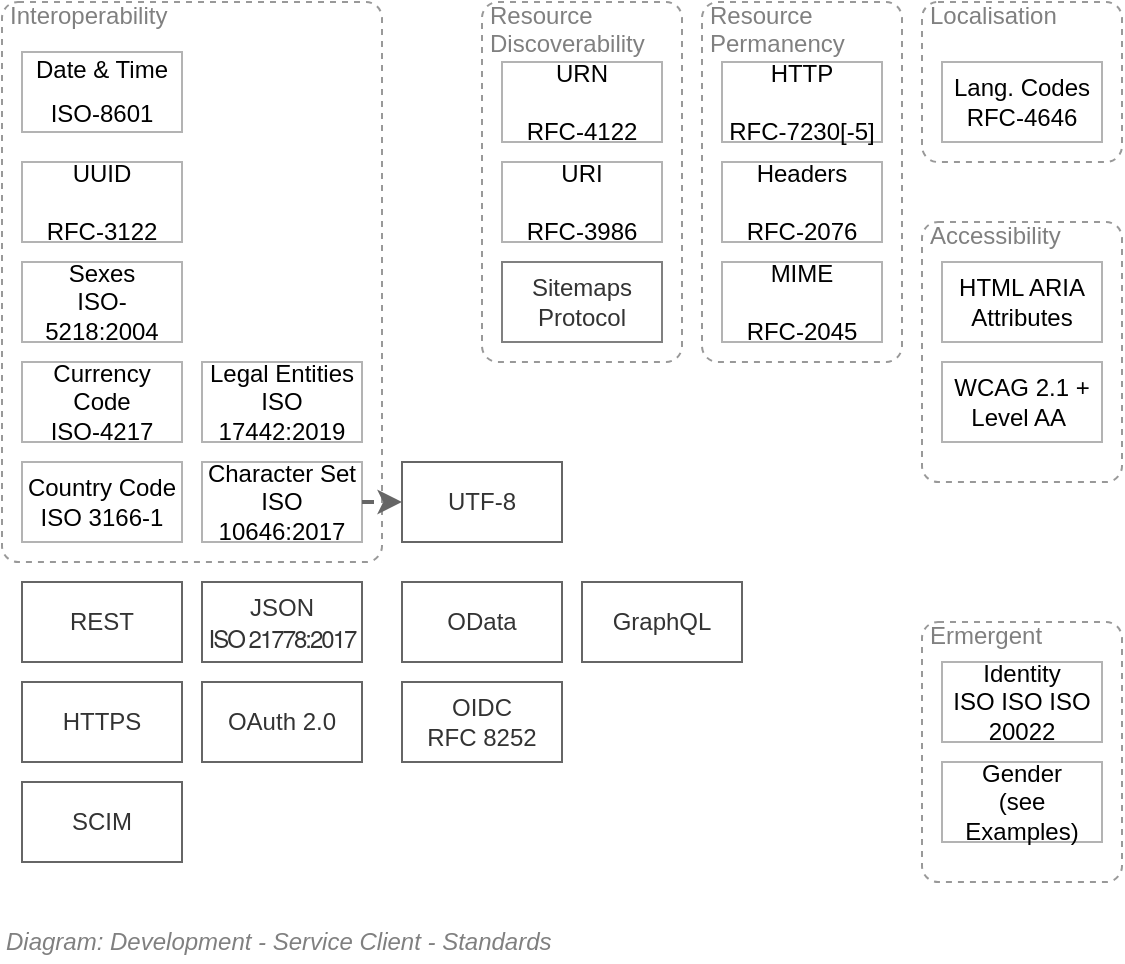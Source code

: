 <mxfile version="20.2.4" type="google"><diagram id="5kDRniobCyGmCsl-6zRg" name="Page-1"><mxGraphModel grid="1" page="1" gridSize="10" guides="1" tooltips="1" connect="1" arrows="1" fold="1" pageScale="1" pageWidth="827" pageHeight="1169" math="0" shadow="0"><root><mxCell id="0"/><mxCell id="1" parent="0"/><mxCell id="xXXLyAdaG_NIrMpsBDPj-1" value="Interoperability" style="rounded=1;whiteSpace=wrap;html=1;strokeColor=#999999;strokeWidth=1;fillColor=none;dashed=1;verticalAlign=top;align=left;spacingLeft=4;spacing=0;spacingTop=-5;fontColor=#808080;arcSize=16;absoluteArcSize=1;collapsible=0;container=1;recursiveResize=0;fontSize=12;" vertex="1" parent="1"><mxGeometry x="120" y="200" width="190" height="280" as="geometry"/></mxCell><UserObject label="&lt;p style=&quot;line-height: 90%&quot;&gt;Date &amp;amp; Time&lt;br style=&quot;font-size: 12px&quot;&gt;&lt;br&gt;ISO-8601&lt;/p&gt;" link="https://en.wikipedia.org/wiki/ISO_8601" id="xXXLyAdaG_NIrMpsBDPj-2"><mxCell style="rounded=0;whiteSpace=wrap;html=1;shadow=0;glass=0;comic=0;strokeColor=#B3B3B3;fillColor=none;fontSize=12;align=center;" vertex="1" parent="xXXLyAdaG_NIrMpsBDPj-1"><mxGeometry x="10" y="25" width="80" height="40" as="geometry"/></mxCell></UserObject><UserObject label="UUID&lt;br style=&quot;font-size: 12px;&quot;&gt;&lt;br style=&quot;font-size: 12px;&quot;&gt;RFC-3122" link="https://tools.ietf.org/html/rfc4122" id="xXXLyAdaG_NIrMpsBDPj-3"><mxCell style="rounded=0;whiteSpace=wrap;html=1;shadow=0;glass=0;comic=0;strokeColor=#B3B3B3;fillColor=none;fontSize=12;align=center;" vertex="1" parent="xXXLyAdaG_NIrMpsBDPj-1"><mxGeometry x="10" y="80" width="80" height="40" as="geometry"/></mxCell></UserObject><UserObject label="Sexes&lt;br&gt;ISO-5218:2004" link="https://www.iso.org/obp/ui/#iso:std:iso-iec:5218:ed-1:v2:en" id="xXXLyAdaG_NIrMpsBDPj-4"><mxCell style="rounded=0;whiteSpace=wrap;html=1;shadow=0;glass=0;comic=0;strokeColor=#B3B3B3;fillColor=none;fontSize=12;align=center;" vertex="1" parent="xXXLyAdaG_NIrMpsBDPj-1"><mxGeometry x="10" y="130" width="80" height="40" as="geometry"/></mxCell></UserObject><UserObject label="Currency Code&lt;br&gt;ISO-4217" link="https://en.wikipedia.org/wiki/ISO_4217" id="xXXLyAdaG_NIrMpsBDPj-5"><mxCell style="rounded=0;whiteSpace=wrap;html=1;shadow=0;glass=0;comic=0;strokeColor=#B3B3B3;fillColor=none;fontSize=12;align=center;" vertex="1" parent="xXXLyAdaG_NIrMpsBDPj-1"><mxGeometry x="10" y="180" width="80" height="40" as="geometry"/></mxCell></UserObject><UserObject label="Country Code&lt;br&gt;ISO 3166-1&lt;br&gt;" link="https://en.wikipedia.org/wiki/ISO_3166-1" id="xXXLyAdaG_NIrMpsBDPj-6"><mxCell style="rounded=0;whiteSpace=wrap;html=1;shadow=0;glass=0;comic=0;strokeColor=#B3B3B3;fillColor=none;fontSize=12;align=center;" vertex="1" parent="xXXLyAdaG_NIrMpsBDPj-1"><mxGeometry x="10" y="230" width="80" height="40" as="geometry"/></mxCell></UserObject><UserObject label="Character Set&lt;br&gt;ISO 10646:2017" link="https://www.iso.org/standard/69119.html" id="xXXLyAdaG_NIrMpsBDPj-7"><mxCell style="rounded=0;whiteSpace=wrap;html=1;shadow=0;glass=0;comic=0;strokeColor=#B3B3B3;fillColor=none;fontSize=12;align=center;" vertex="1" parent="xXXLyAdaG_NIrMpsBDPj-1"><mxGeometry x="100" y="230" width="80" height="40" as="geometry"/></mxCell></UserObject><UserObject label="Legal Entities&lt;br&gt;ISO 17442:2019" link="https://www.iso.org/standard/78829.html" id="xXXLyAdaG_NIrMpsBDPj-8"><mxCell style="rounded=0;whiteSpace=wrap;html=1;shadow=0;glass=0;comic=0;strokeColor=#B3B3B3;fillColor=none;fontSize=12;align=center;" vertex="1" parent="xXXLyAdaG_NIrMpsBDPj-1"><mxGeometry x="100" y="180" width="80" height="40" as="geometry"/></mxCell></UserObject><mxCell id="xXXLyAdaG_NIrMpsBDPj-9" value="Localisation" style="rounded=1;whiteSpace=wrap;html=1;strokeColor=#999999;strokeWidth=1;fillColor=none;dashed=1;verticalAlign=top;align=left;spacingLeft=4;spacing=0;spacingTop=-5;fontColor=#808080;arcSize=16;absoluteArcSize=1;collapsible=0;container=1;recursiveResize=0;fontSize=12;" vertex="1" parent="1"><mxGeometry x="580" y="200" width="100" height="80" as="geometry"/></mxCell><UserObject label="Lang. Codes&lt;br style=&quot;font-size: 12px&quot;&gt;RFC-4646" link="https://tools.ietf.org/html/rfc4646" id="xXXLyAdaG_NIrMpsBDPj-10"><mxCell style="rounded=0;whiteSpace=wrap;html=1;shadow=0;glass=0;comic=0;strokeColor=#B3B3B3;fillColor=none;fontSize=12;align=center;" vertex="1" parent="xXXLyAdaG_NIrMpsBDPj-9"><mxGeometry x="10" y="30" width="80" height="40" as="geometry"/></mxCell></UserObject><mxCell id="xXXLyAdaG_NIrMpsBDPj-11" value="Accessibility" style="rounded=1;whiteSpace=wrap;html=1;strokeColor=#999999;strokeWidth=1;fillColor=none;dashed=1;verticalAlign=top;align=left;spacingLeft=4;spacing=0;spacingTop=-5;fontColor=#808080;arcSize=16;absoluteArcSize=1;collapsible=0;container=1;recursiveResize=0;fontSize=12;" vertex="1" parent="1"><mxGeometry x="580" y="310" width="100" height="130" as="geometry"/></mxCell><UserObject label="HTML ARIA&lt;br&gt;Attributes" link="https://www.w3.org/TR/?tag=accessibility" id="xXXLyAdaG_NIrMpsBDPj-12"><mxCell style="rounded=0;whiteSpace=wrap;html=1;shadow=0;glass=0;comic=0;strokeColor=#B3B3B3;fillColor=none;fontSize=12;align=center;" vertex="1" parent="xXXLyAdaG_NIrMpsBDPj-11"><mxGeometry x="10" y="20" width="80" height="40" as="geometry"/></mxCell></UserObject><UserObject label="WCAG 2.1 + Level AA&amp;nbsp;" link="https://www.w3.org/TR/WCAG21/" id="xXXLyAdaG_NIrMpsBDPj-13"><mxCell style="rounded=0;whiteSpace=wrap;html=1;shadow=0;glass=0;comic=0;strokeColor=#B3B3B3;fillColor=none;fontSize=12;align=center;" vertex="1" parent="xXXLyAdaG_NIrMpsBDPj-11"><mxGeometry x="10" y="70" width="80" height="40" as="geometry"/></mxCell></UserObject><mxCell id="xXXLyAdaG_NIrMpsBDPj-14" value="Resource Discoverability" style="rounded=1;whiteSpace=wrap;html=1;strokeColor=#999999;strokeWidth=1;fillColor=none;dashed=1;verticalAlign=top;align=left;spacingLeft=4;spacing=0;spacingTop=-5;fontColor=#808080;arcSize=16;absoluteArcSize=1;collapsible=0;container=1;recursiveResize=0;fontSize=12;" vertex="1" parent="1"><mxGeometry x="360" y="200" width="100" height="180" as="geometry"/></mxCell><UserObject label="URI&lt;br style=&quot;font-size: 12px&quot;&gt;&lt;br&gt;RFC-3986" link="https://tools.ietf.org/html/rfc3986" id="xXXLyAdaG_NIrMpsBDPj-15"><mxCell style="rounded=0;whiteSpace=wrap;html=1;shadow=0;glass=0;comic=0;strokeColor=#B3B3B3;fillColor=none;fontSize=12;align=center;" vertex="1" parent="xXXLyAdaG_NIrMpsBDPj-14"><mxGeometry x="10" y="80" width="80" height="40" as="geometry"/></mxCell></UserObject><UserObject label="URN&lt;br style=&quot;font-size: 12px;&quot;&gt;&lt;br style=&quot;font-size: 12px;&quot;&gt;RFC-4122" link="https://tools.ietf.org/html/rfc4122" id="xXXLyAdaG_NIrMpsBDPj-16"><mxCell style="rounded=0;whiteSpace=wrap;html=1;shadow=0;glass=0;comic=0;strokeColor=#B3B3B3;fillColor=none;fontSize=12;align=center;" vertex="1" parent="xXXLyAdaG_NIrMpsBDPj-14"><mxGeometry x="10" y="30" width="80" height="40" as="geometry"/></mxCell></UserObject><UserObject label="Sitemaps Protocol" link="https://www.sitemaps.org/" id="xXXLyAdaG_NIrMpsBDPj-17"><mxCell style="rounded=0;whiteSpace=wrap;html=1;shadow=0;glass=0;comic=0;fontSize=12;align=center;fillColor=none;strokeColor=#808080;fontColor=#333333;" vertex="1" parent="xXXLyAdaG_NIrMpsBDPj-14"><mxGeometry x="10" y="130" width="80" height="40" as="geometry"/></mxCell></UserObject><mxCell id="xXXLyAdaG_NIrMpsBDPj-18" value="Resource Permanency" style="rounded=1;whiteSpace=wrap;html=1;strokeColor=#999999;strokeWidth=1;fillColor=none;dashed=1;verticalAlign=top;align=left;spacingLeft=4;spacing=0;spacingTop=-5;fontColor=#808080;arcSize=16;absoluteArcSize=1;collapsible=0;container=1;recursiveResize=0;fontSize=12;" vertex="1" parent="1"><mxGeometry x="470" y="200" width="100" height="180" as="geometry"/></mxCell><UserObject label="HTTP&lt;br style=&quot;font-size: 12px;&quot;&gt;&lt;br style=&quot;font-size: 12px;&quot;&gt;RFC-7230[-5]" link="https://tools.ietf.org/html/rfc7230" id="xXXLyAdaG_NIrMpsBDPj-19"><mxCell style="rounded=0;whiteSpace=wrap;html=1;shadow=0;glass=0;comic=0;strokeColor=#B3B3B3;fillColor=none;fontSize=12;align=center;" vertex="1" parent="xXXLyAdaG_NIrMpsBDPj-18"><mxGeometry x="10" y="30" width="80" height="40" as="geometry"/></mxCell></UserObject><UserObject label="MIME&lt;br style=&quot;font-size: 12px;&quot;&gt;&lt;br style=&quot;font-size: 12px;&quot;&gt;RFC-2045" link="https://tools.ietf.org/html/rfc2045" id="xXXLyAdaG_NIrMpsBDPj-20"><mxCell style="rounded=0;whiteSpace=wrap;html=1;shadow=0;glass=0;comic=0;strokeColor=#B3B3B3;fillColor=none;fontSize=12;align=center;" vertex="1" parent="xXXLyAdaG_NIrMpsBDPj-18"><mxGeometry x="10" y="130" width="80" height="40" as="geometry"/></mxCell></UserObject><UserObject label="Headers&lt;br style=&quot;font-size: 12px;&quot;&gt;&lt;br style=&quot;font-size: 12px;&quot;&gt;RFC-2076" link="https://tools.ietf.org/html/rfc2076" id="xXXLyAdaG_NIrMpsBDPj-21"><mxCell style="rounded=0;whiteSpace=wrap;html=1;shadow=0;glass=0;comic=0;strokeColor=#B3B3B3;fillColor=none;fontSize=12;align=center;" vertex="1" parent="xXXLyAdaG_NIrMpsBDPj-18"><mxGeometry x="10" y="80" width="80" height="40" as="geometry"/></mxCell></UserObject><UserObject label="OIDC&lt;br style=&quot;font-size: 12px;&quot;&gt;RFC 8252" link="https://openid.net/connect/" id="xXXLyAdaG_NIrMpsBDPj-22"><mxCell style="rounded=0;whiteSpace=wrap;html=1;strokeColor=#666666;strokeWidth=1;fillColor=none;fontSize=12;fontColor=#333333;align=center;labelBackgroundColor=none;" vertex="1" parent="1"><mxGeometry x="320" y="540" width="80" height="40" as="geometry"/></mxCell></UserObject><UserObject label="OAuth 2.0" link="https://oauth.net/2/" id="xXXLyAdaG_NIrMpsBDPj-23"><mxCell style="rounded=0;whiteSpace=wrap;html=1;strokeColor=#666666;strokeWidth=1;fillColor=none;fontSize=12;fontColor=#333333;align=center;labelBackgroundColor=none;" vertex="1" parent="1"><mxGeometry x="220" y="540" width="80" height="40" as="geometry"/></mxCell></UserObject><UserObject label="REST" link="https://en.wikipedia.org/wiki/Representational_state_transfer" id="xXXLyAdaG_NIrMpsBDPj-24"><mxCell style="rounded=0;whiteSpace=wrap;html=1;strokeColor=#666666;strokeWidth=1;fillColor=none;fontSize=12;fontColor=#333333;align=center;labelBackgroundColor=none;" vertex="1" parent="1"><mxGeometry x="130" y="490" width="80" height="40" as="geometry"/></mxCell></UserObject><UserObject label="GraphQL" link="https://graphql.org/" id="xXXLyAdaG_NIrMpsBDPj-25"><mxCell style="rounded=0;whiteSpace=wrap;html=1;strokeColor=#666666;strokeWidth=1;fillColor=none;fontSize=12;fontColor=#333333;align=center;labelBackgroundColor=none;" vertex="1" parent="1"><mxGeometry x="410" y="490" width="80" height="40" as="geometry"/></mxCell></UserObject><UserObject label="OData" link="https://www.odata.org/" id="xXXLyAdaG_NIrMpsBDPj-26"><mxCell style="rounded=0;whiteSpace=wrap;html=1;strokeColor=#666666;strokeWidth=1;fillColor=none;fontSize=12;fontColor=#333333;align=center;labelBackgroundColor=none;" vertex="1" parent="1"><mxGeometry x="320" y="490" width="80" height="40" as="geometry"/></mxCell></UserObject><mxCell id="xXXLyAdaG_NIrMpsBDPj-27" value="HTTPS" style="rounded=0;whiteSpace=wrap;html=1;strokeColor=#666666;strokeWidth=1;fillColor=none;fontSize=12;fontColor=#333333;align=center;labelBackgroundColor=none;" vertex="1" parent="1"><mxGeometry x="130" y="540" width="80" height="40" as="geometry"/></mxCell><UserObject label="&lt;font style=&quot;font-size: 12px&quot;&gt;JSON&lt;br style=&quot;font-size: 12px;&quot;&gt;&lt;/font&gt;&lt;h1 style=&quot;box-sizing: border-box ; margin: 0px ; font-family: &amp;quot;metawebpro&amp;quot; , &amp;quot;helvetica neue&amp;quot; , &amp;quot;helvetica&amp;quot; , &amp;quot;arial&amp;quot; , sans-serif ; line-height: 1.1 ; letter-spacing: -1px ; text-transform: uppercase ; background-color: rgb(255 , 255 , 255) ; font-size: 12px&quot;&gt;&lt;font style=&quot;font-size: 12px ; font-weight: normal&quot;&gt;ISO 21778:2017&lt;/font&gt;&lt;/h1&gt;" link="https://www.json.org/json-en.html" id="xXXLyAdaG_NIrMpsBDPj-28"><mxCell style="rounded=0;whiteSpace=wrap;html=1;strokeColor=#666666;strokeWidth=1;fillColor=none;fontSize=12;fontColor=#333333;align=center;labelBackgroundColor=none;" vertex="1" parent="1"><mxGeometry x="220" y="490" width="80" height="40" as="geometry"/></mxCell></UserObject><UserObject label="SCIM" link="https://en.wikipedia.org/wiki/System_for_Cross-domain_Identity_Management" id="xXXLyAdaG_NIrMpsBDPj-29"><mxCell style="rounded=0;whiteSpace=wrap;html=1;strokeColor=#666666;strokeWidth=1;fillColor=none;fontSize=12;fontColor=#333333;align=center;labelBackgroundColor=none;" vertex="1" parent="1"><mxGeometry x="130" y="590" width="80" height="40" as="geometry"/></mxCell></UserObject><UserObject label="UTF-8" link="https://en.wikipedia.org/wiki/UTF-8" id="xXXLyAdaG_NIrMpsBDPj-30"><mxCell style="rounded=0;whiteSpace=wrap;html=1;strokeColor=#666666;strokeWidth=1;fillColor=none;fontSize=12;fontColor=#333333;align=center;labelBackgroundColor=none;" vertex="1" parent="1"><mxGeometry x="320" y="430" width="80" height="40" as="geometry"/></mxCell></UserObject><mxCell id="xXXLyAdaG_NIrMpsBDPj-31" style="edgeStyle=none;rounded=0;jumpStyle=arc;orthogonalLoop=1;jettySize=auto;html=1;dashed=1;strokeColor=#666666;strokeWidth=2;fontSize=10;" edge="1" parent="1" source="xXXLyAdaG_NIrMpsBDPj-7" target="xXXLyAdaG_NIrMpsBDPj-30"><mxGeometry relative="1" as="geometry"/></mxCell><mxCell id="xXXLyAdaG_NIrMpsBDPj-32" value="Ermergent" style="rounded=1;whiteSpace=wrap;html=1;strokeColor=#999999;strokeWidth=1;fillColor=none;dashed=1;verticalAlign=top;align=left;spacingLeft=4;spacing=0;spacingTop=-5;fontColor=#808080;arcSize=16;absoluteArcSize=1;collapsible=0;container=1;recursiveResize=0;fontSize=12;" vertex="1" parent="1"><mxGeometry x="580" y="510" width="100" height="130" as="geometry"/></mxCell><UserObject label="Identity&lt;br&gt;ISO ISO&amp;nbsp;ISO 20022" link="https://www.bankofengland.co.uk/-/media/boe/files/payments/rtgs-renewal-programme/iso-20022/iso-20022-consultation-paper.pdf" id="xXXLyAdaG_NIrMpsBDPj-33"><mxCell style="rounded=0;whiteSpace=wrap;html=1;shadow=0;glass=0;comic=0;strokeColor=#B3B3B3;fillColor=none;fontSize=12;align=center;" vertex="1" parent="xXXLyAdaG_NIrMpsBDPj-32"><mxGeometry x="10" y="20" width="80" height="40" as="geometry"/></mxCell></UserObject><UserObject label="Gender&lt;br&gt;(see Examples)" link="http://microformats.org/wiki/gender-formats" id="xXXLyAdaG_NIrMpsBDPj-34"><mxCell style="rounded=0;whiteSpace=wrap;html=1;shadow=0;glass=0;comic=0;strokeColor=#B3B3B3;fillColor=none;fontSize=12;align=center;" vertex="1" parent="xXXLyAdaG_NIrMpsBDPj-32"><mxGeometry x="10" y="70" width="80" height="40" as="geometry"/></mxCell></UserObject><mxCell id="xXXLyAdaG_NIrMpsBDPj-35" value="&lt;font style=&quot;font-size: 12px&quot;&gt;Diagram: Development - Service Client - Standards&lt;/font&gt;" style="text;strokeColor=none;fillColor=none;html=1;fontSize=12;fontStyle=2;verticalAlign=middle;align=left;shadow=0;glass=0;comic=0;opacity=30;fontColor=#808080;" vertex="1" parent="1"><mxGeometry x="120" y="660" width="520" height="20" as="geometry"/></mxCell></root></mxGraphModel></diagram></mxfile>